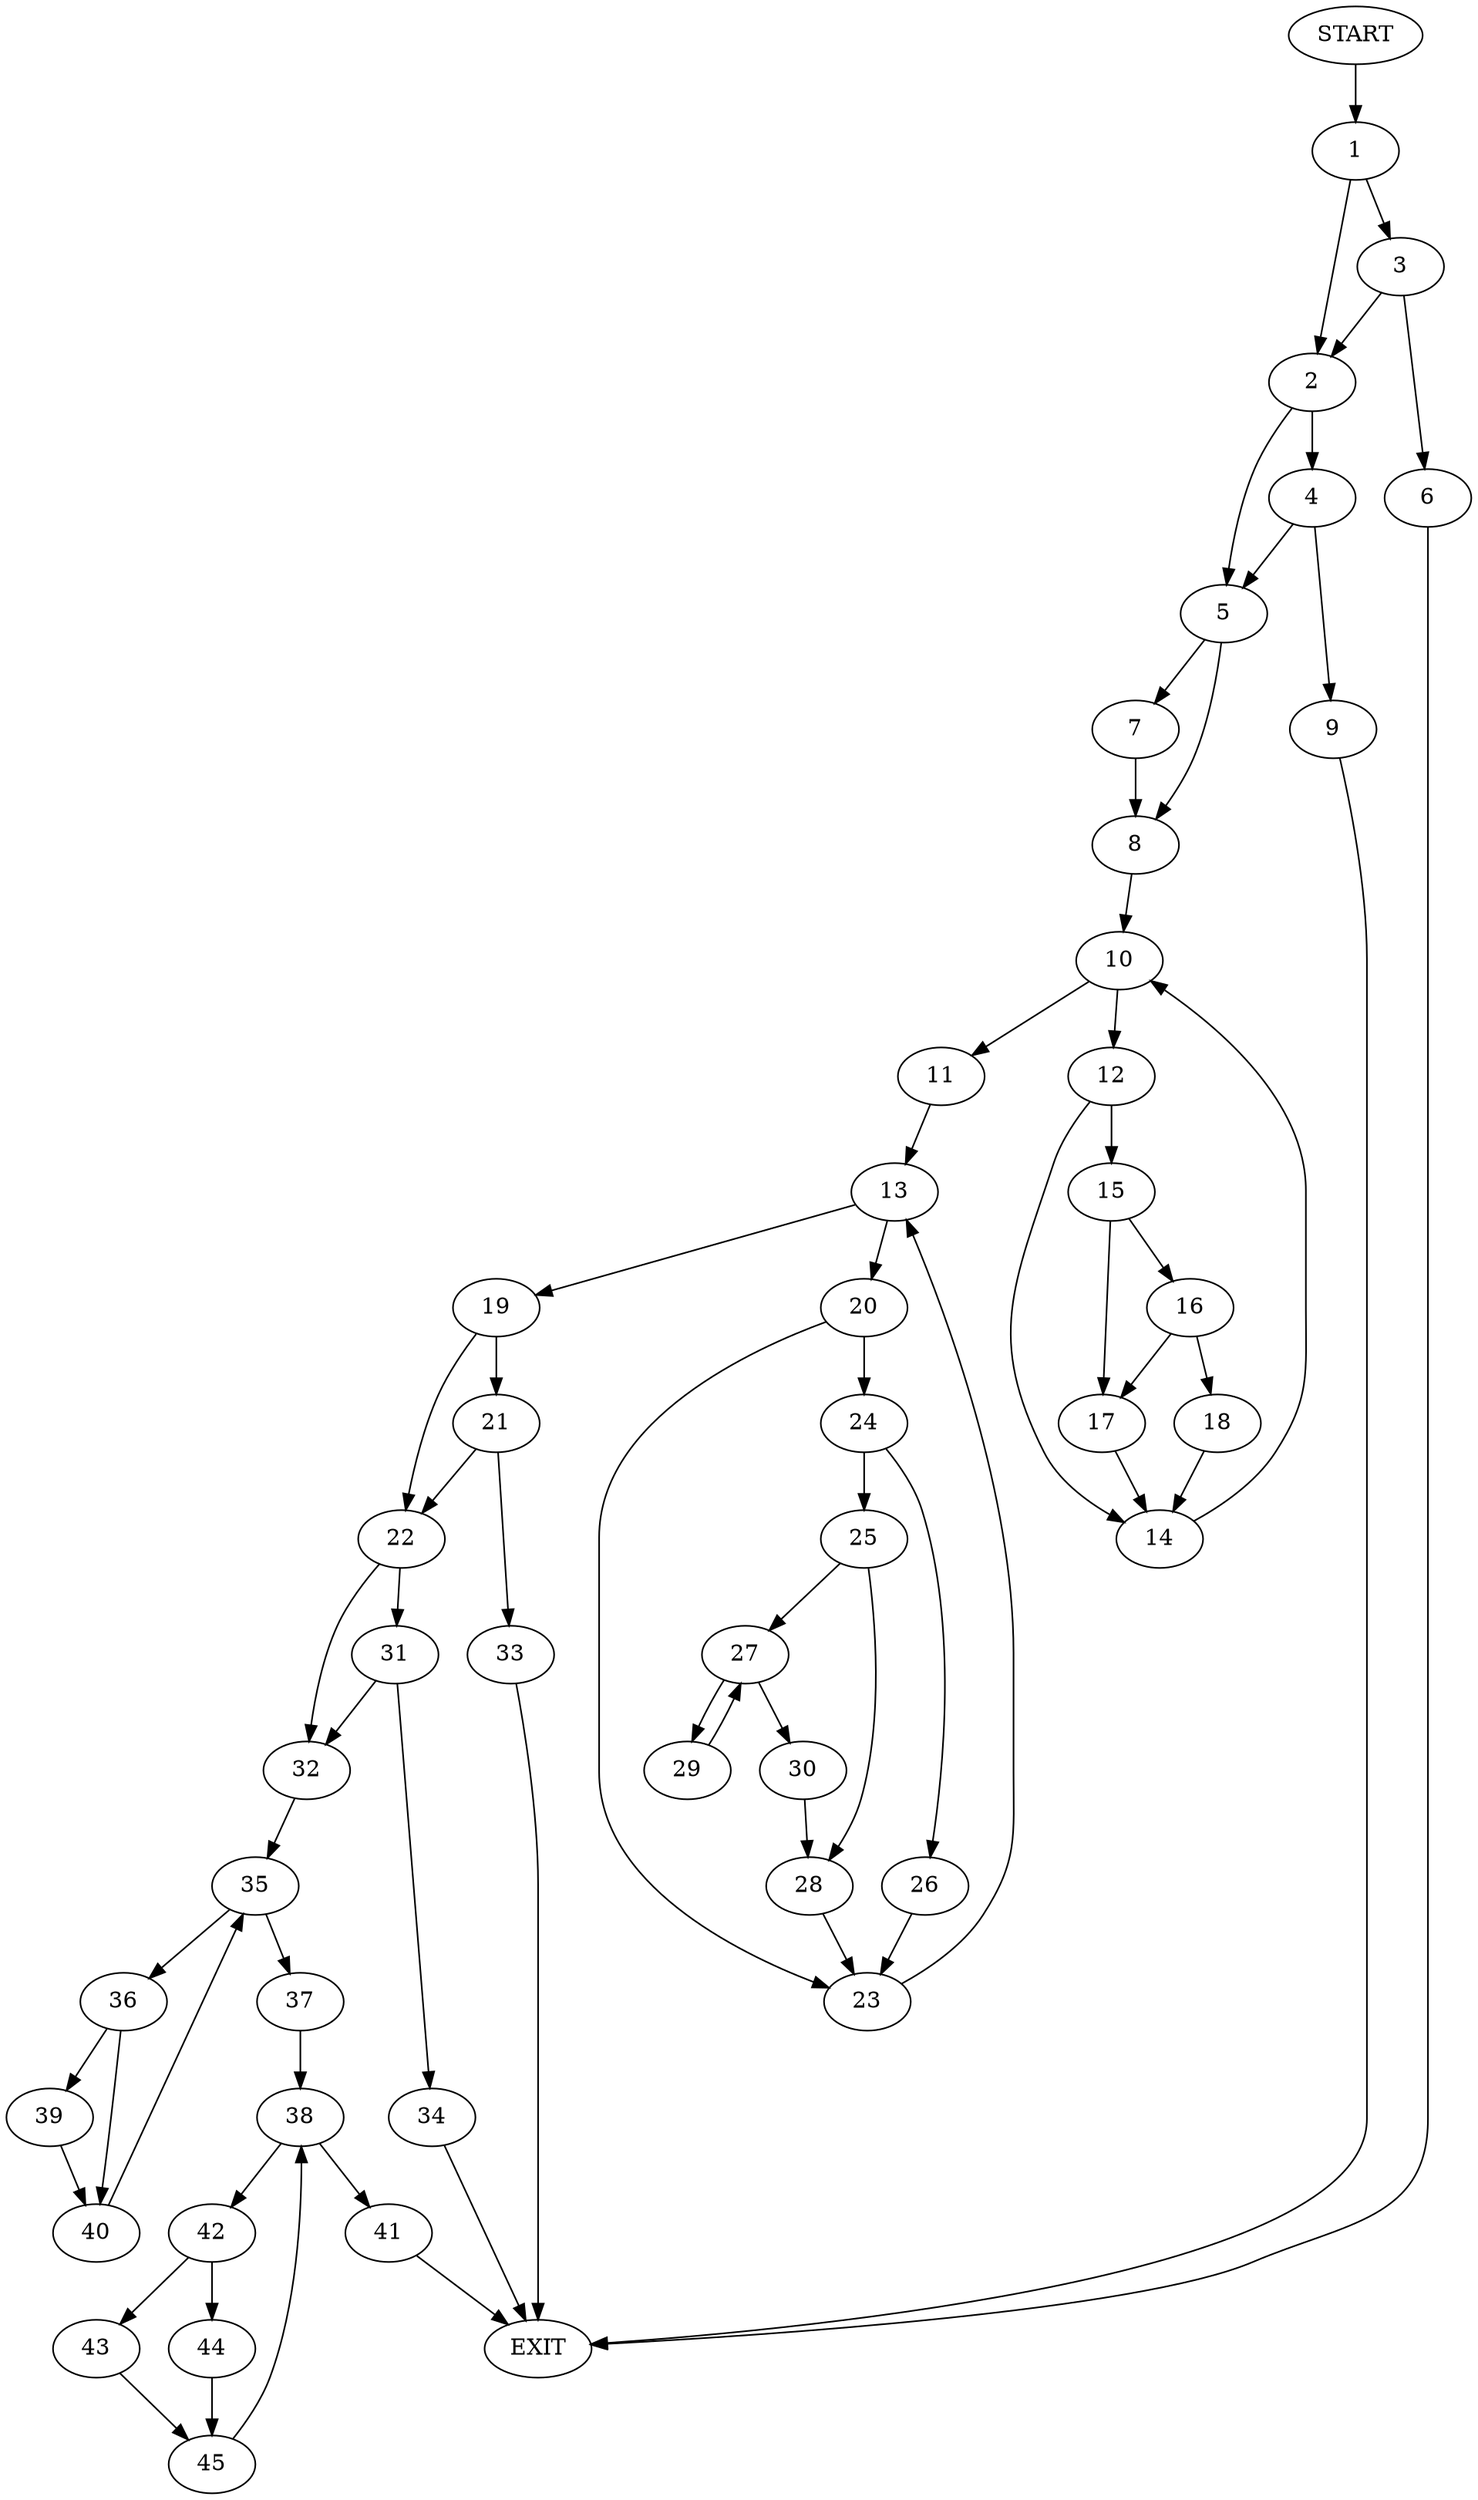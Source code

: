 digraph {
0 [label="START"]
46 [label="EXIT"]
0 -> 1
1 -> 2
1 -> 3
2 -> 4
2 -> 5
3 -> 2
3 -> 6
6 -> 46
5 -> 7
5 -> 8
4 -> 5
4 -> 9
9 -> 46
7 -> 8
8 -> 10
10 -> 11
10 -> 12
11 -> 13
12 -> 14
12 -> 15
14 -> 10
15 -> 16
15 -> 17
16 -> 18
16 -> 17
17 -> 14
18 -> 14
13 -> 19
13 -> 20
19 -> 21
19 -> 22
20 -> 23
20 -> 24
24 -> 25
24 -> 26
23 -> 13
25 -> 27
25 -> 28
26 -> 23
27 -> 29
27 -> 30
28 -> 23
30 -> 28
29 -> 27
22 -> 31
22 -> 32
21 -> 33
21 -> 22
33 -> 46
31 -> 34
31 -> 32
32 -> 35
34 -> 46
35 -> 36
35 -> 37
37 -> 38
36 -> 39
36 -> 40
40 -> 35
39 -> 40
38 -> 41
38 -> 42
41 -> 46
42 -> 43
42 -> 44
43 -> 45
44 -> 45
45 -> 38
}
